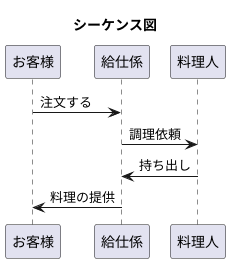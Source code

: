 @startuml test
title シーケンス図
お客様 -> 給仕係: 注文する
給仕係 -> 料理人: 調理依頼
料理人 -> 給仕係: 持ち出し
給仕係 -> お客様: 料理の提供
@enduml